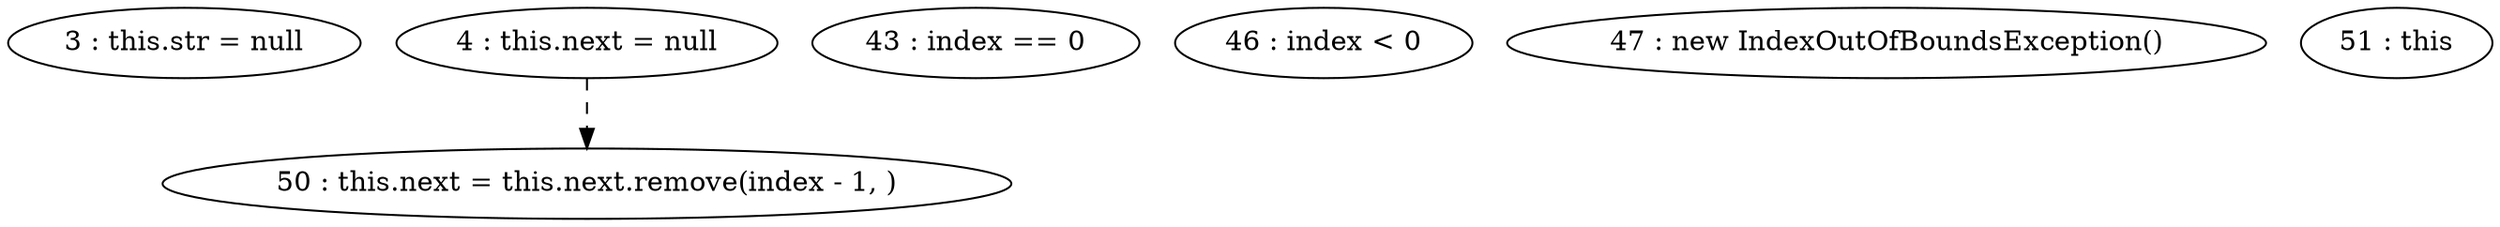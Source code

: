 digraph G {
"3 : this.str = null"
"4 : this.next = null"
"4 : this.next = null" -> "50 : this.next = this.next.remove(index - 1, )" [style=dashed]
"43 : index == 0"
"46 : index < 0"
"47 : new IndexOutOfBoundsException()"
"50 : this.next = this.next.remove(index - 1, )"
"51 : this"
}